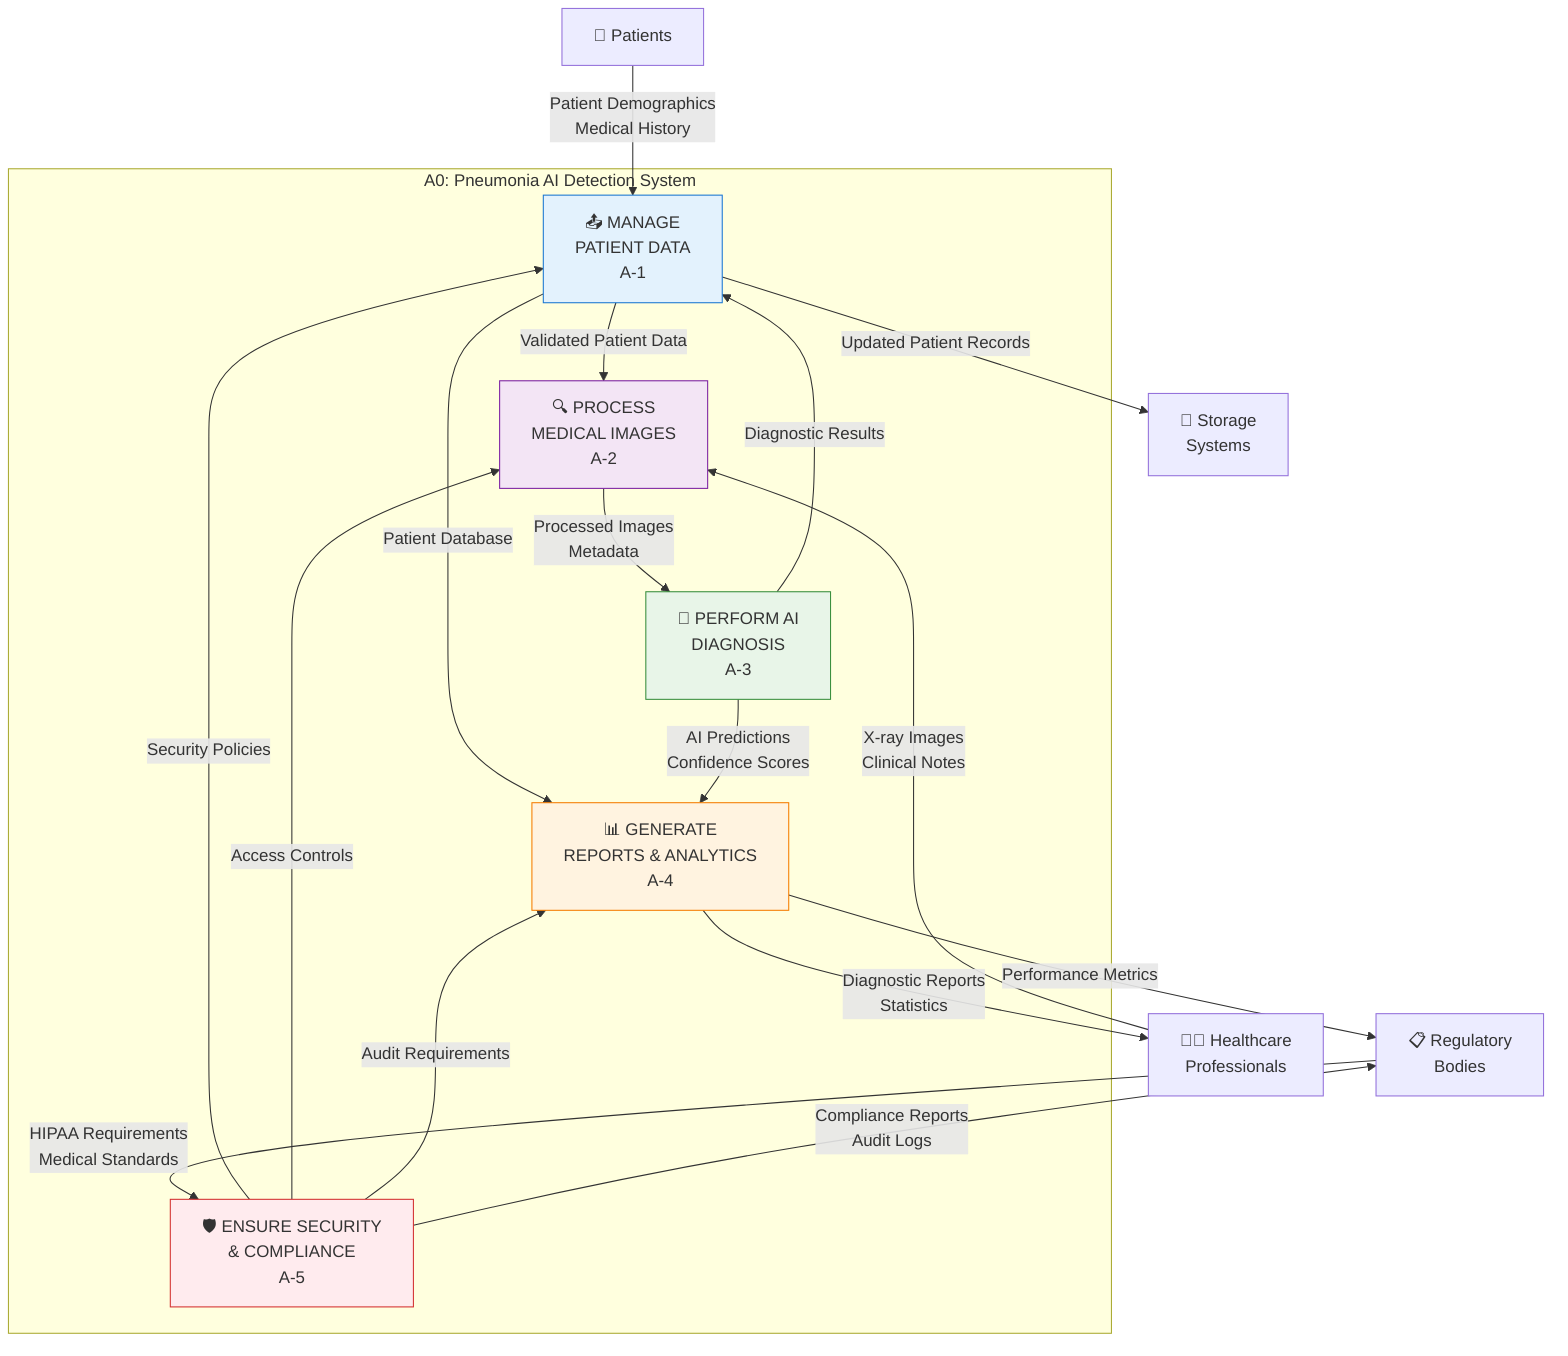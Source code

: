 graph TB
    subgraph "A0: Pneumonia AI Detection System"
        A1[📤 MANAGE<br/>PATIENT DATA<br/>A-1]
        A2[🔍 PROCESS<br/>MEDICAL IMAGES<br/>A-2]
        A3[🤖 PERFORM AI<br/>DIAGNOSIS<br/>A-3]
        A4[📊 GENERATE<br/>REPORTS & ANALYTICS<br/>A-4]
        A5[🛡️ ENSURE SECURITY<br/>& COMPLIANCE<br/>A-5]
    end

    %% External Entities
    DOC[👨‍⚕️ Healthcare<br/>Professionals]
    PAT[👥 Patients]
    REG[📋 Regulatory<br/>Bodies]
    SYS[💾 Storage<br/>Systems]

    %% Inputs from External
    PAT -->|Patient Demographics<br/>Medical History| A1
    DOC -->|X-ray Images<br/>Clinical Notes| A2
    REG -->|HIPAA Requirements<br/>Medical Standards| A5

    %% Inter-function flows
    A1 -->|Validated Patient Data| A2
    A1 -->|Patient Database| A4
    A2 -->|Processed Images<br/>Metadata| A3
    A3 -->|AI Predictions<br/>Confidence Scores| A4
    A3 -->|Diagnostic Results| A1
    A5 -->|Security Policies| A1
    A5 -->|Access Controls| A2
    A5 -->|Audit Requirements| A4

    %% Outputs to External
    A1 -->|Updated Patient Records| SYS
    A4 -->|Diagnostic Reports<br/>Statistics| DOC
    A4 -->|Performance Metrics| REG
    A5 -->|Compliance Reports<br/>Audit Logs| REG

    style A1 fill:#e3f2fd,stroke:#1976d2
    style A2 fill:#f3e5f5,stroke:#7b1fa2
    style A3 fill:#e8f5e8,stroke:#388e3c
    style A4 fill:#fff3e0,stroke:#f57c00
    style A5 fill:#ffebee,stroke:#d32f2f